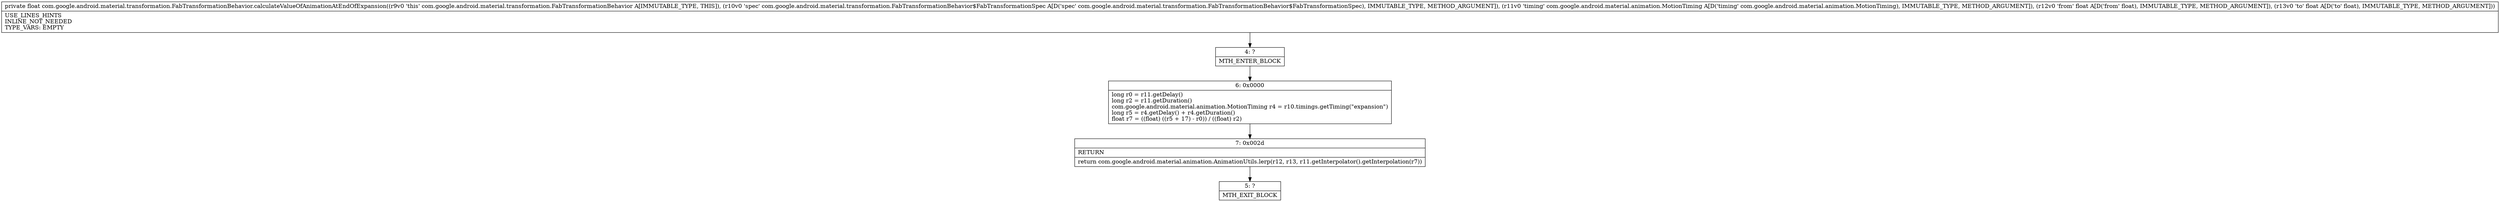 digraph "CFG forcom.google.android.material.transformation.FabTransformationBehavior.calculateValueOfAnimationAtEndOfExpansion(Lcom\/google\/android\/material\/transformation\/FabTransformationBehavior$FabTransformationSpec;Lcom\/google\/android\/material\/animation\/MotionTiming;FF)F" {
Node_4 [shape=record,label="{4\:\ ?|MTH_ENTER_BLOCK\l}"];
Node_6 [shape=record,label="{6\:\ 0x0000|long r0 = r11.getDelay()\llong r2 = r11.getDuration()\lcom.google.android.material.animation.MotionTiming r4 = r10.timings.getTiming(\"expansion\")\llong r5 = r4.getDelay() + r4.getDuration()\lfloat r7 = ((float) ((r5 + 17) \- r0)) \/ ((float) r2)\l}"];
Node_7 [shape=record,label="{7\:\ 0x002d|RETURN\l|return com.google.android.material.animation.AnimationUtils.lerp(r12, r13, r11.getInterpolator().getInterpolation(r7))\l}"];
Node_5 [shape=record,label="{5\:\ ?|MTH_EXIT_BLOCK\l}"];
MethodNode[shape=record,label="{private float com.google.android.material.transformation.FabTransformationBehavior.calculateValueOfAnimationAtEndOfExpansion((r9v0 'this' com.google.android.material.transformation.FabTransformationBehavior A[IMMUTABLE_TYPE, THIS]), (r10v0 'spec' com.google.android.material.transformation.FabTransformationBehavior$FabTransformationSpec A[D('spec' com.google.android.material.transformation.FabTransformationBehavior$FabTransformationSpec), IMMUTABLE_TYPE, METHOD_ARGUMENT]), (r11v0 'timing' com.google.android.material.animation.MotionTiming A[D('timing' com.google.android.material.animation.MotionTiming), IMMUTABLE_TYPE, METHOD_ARGUMENT]), (r12v0 'from' float A[D('from' float), IMMUTABLE_TYPE, METHOD_ARGUMENT]), (r13v0 'to' float A[D('to' float), IMMUTABLE_TYPE, METHOD_ARGUMENT]))  | USE_LINES_HINTS\lINLINE_NOT_NEEDED\lTYPE_VARS: EMPTY\l}"];
MethodNode -> Node_4;Node_4 -> Node_6;
Node_6 -> Node_7;
Node_7 -> Node_5;
}

